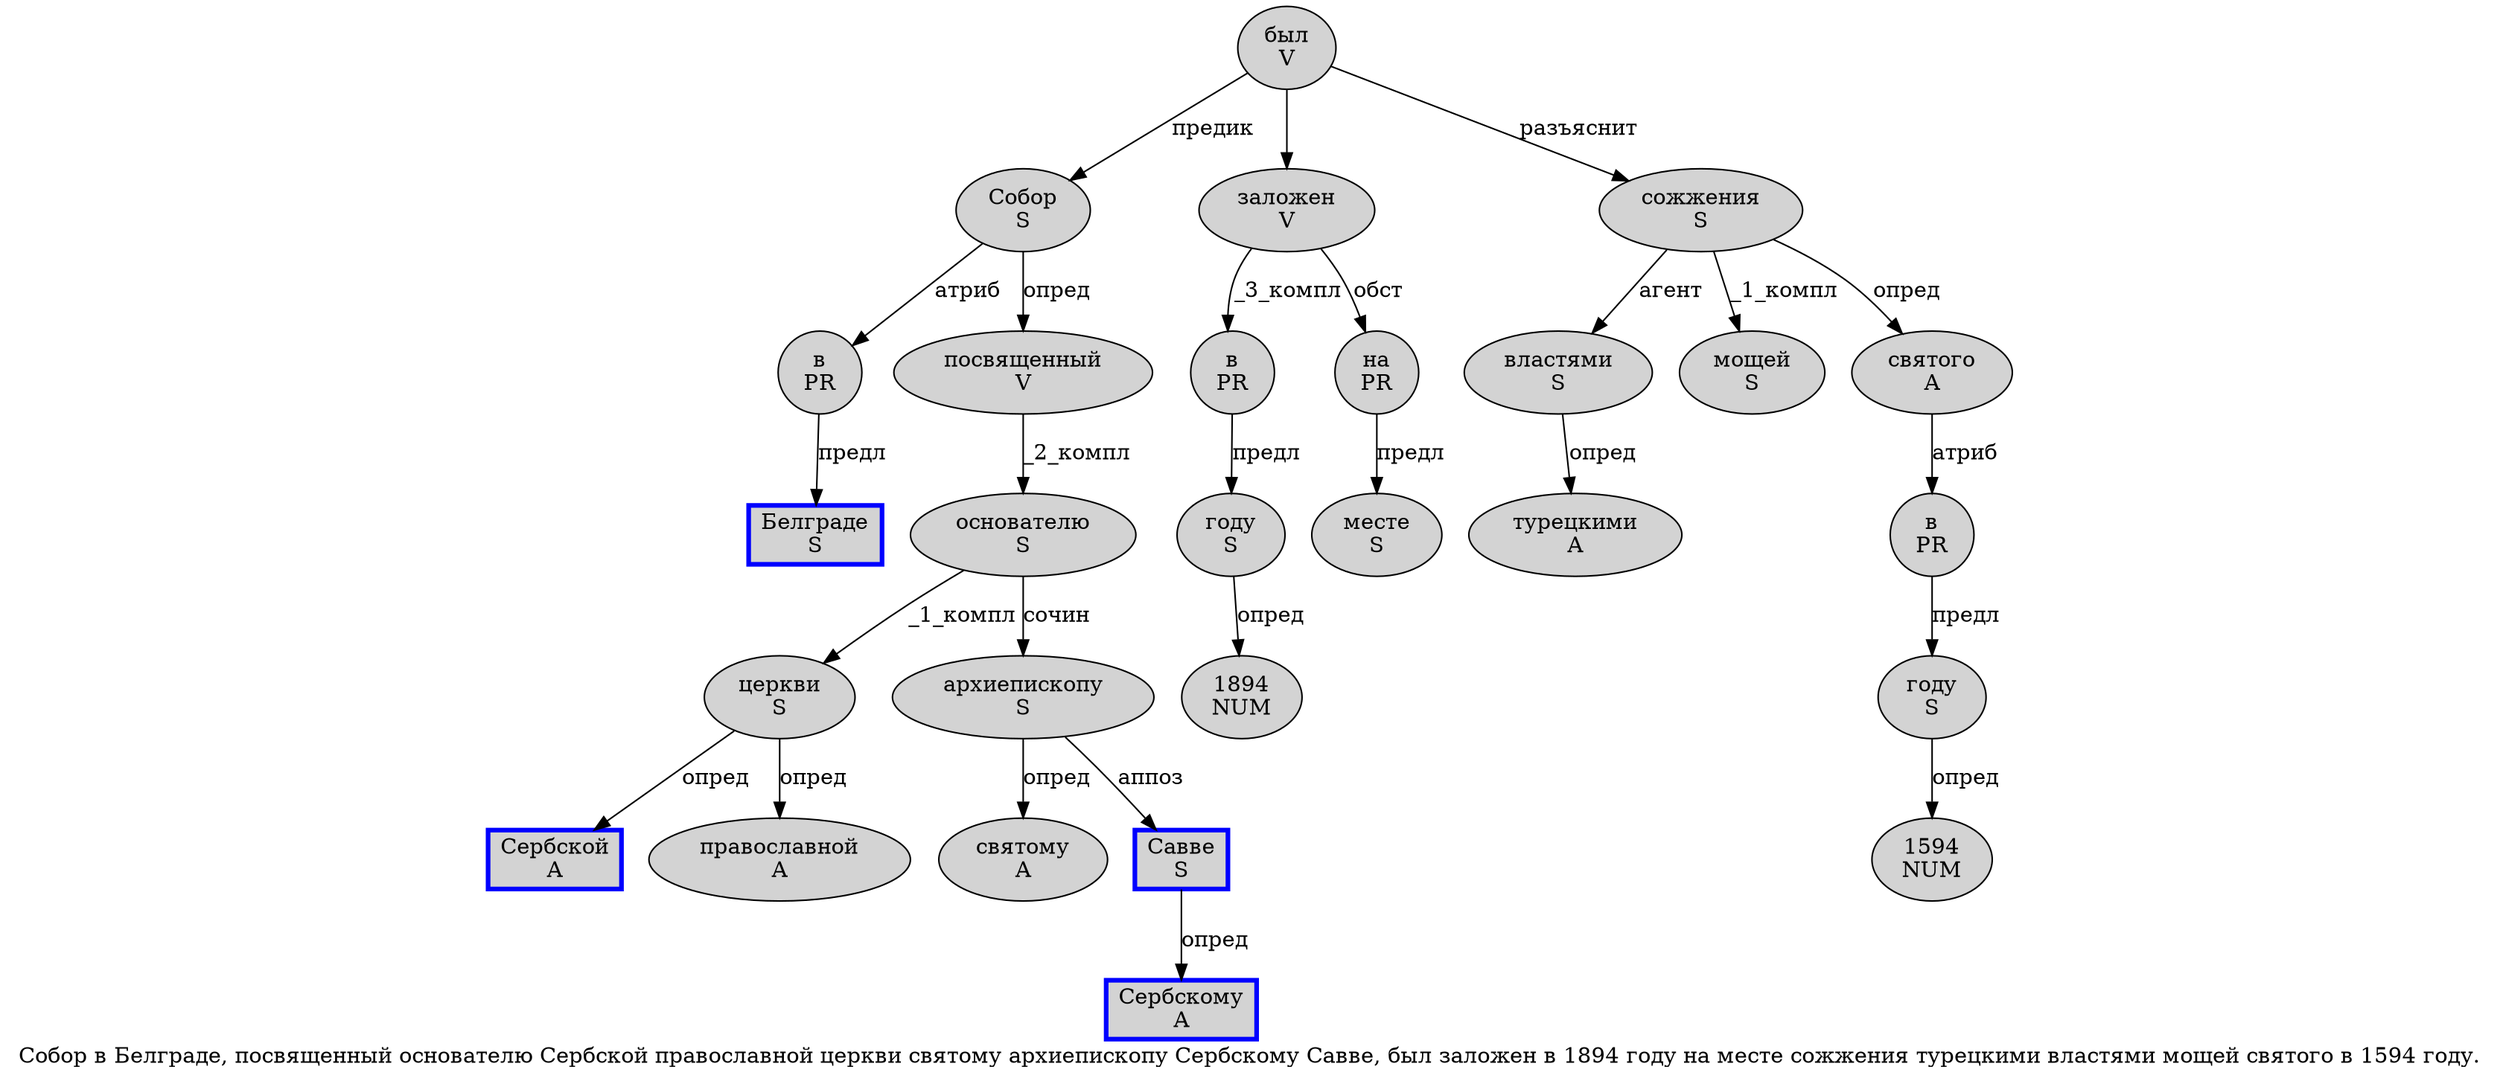 digraph SENTENCE_759 {
	graph [label="Собор в Белграде, посвященный основателю Сербской православной церкви святому архиепископу Сербскому Савве, был заложен в 1894 году на месте сожжения турецкими властями мощей святого в 1594 году."]
	node [style=filled]
		0 [label="Собор
S" color="" fillcolor=lightgray penwidth=1 shape=ellipse]
		1 [label="в
PR" color="" fillcolor=lightgray penwidth=1 shape=ellipse]
		2 [label="Белграде
S" color=blue fillcolor=lightgray penwidth=3 shape=box]
		4 [label="посвященный
V" color="" fillcolor=lightgray penwidth=1 shape=ellipse]
		5 [label="основателю
S" color="" fillcolor=lightgray penwidth=1 shape=ellipse]
		6 [label="Сербской
A" color=blue fillcolor=lightgray penwidth=3 shape=box]
		7 [label="православной
A" color="" fillcolor=lightgray penwidth=1 shape=ellipse]
		8 [label="церкви
S" color="" fillcolor=lightgray penwidth=1 shape=ellipse]
		9 [label="святому
A" color="" fillcolor=lightgray penwidth=1 shape=ellipse]
		10 [label="архиепископу
S" color="" fillcolor=lightgray penwidth=1 shape=ellipse]
		11 [label="Сербскому
A" color=blue fillcolor=lightgray penwidth=3 shape=box]
		12 [label="Савве
S" color=blue fillcolor=lightgray penwidth=3 shape=box]
		14 [label="был
V" color="" fillcolor=lightgray penwidth=1 shape=ellipse]
		15 [label="заложен
V" color="" fillcolor=lightgray penwidth=1 shape=ellipse]
		16 [label="в
PR" color="" fillcolor=lightgray penwidth=1 shape=ellipse]
		17 [label="1894
NUM" color="" fillcolor=lightgray penwidth=1 shape=ellipse]
		18 [label="году
S" color="" fillcolor=lightgray penwidth=1 shape=ellipse]
		19 [label="на
PR" color="" fillcolor=lightgray penwidth=1 shape=ellipse]
		20 [label="месте
S" color="" fillcolor=lightgray penwidth=1 shape=ellipse]
		21 [label="сожжения
S" color="" fillcolor=lightgray penwidth=1 shape=ellipse]
		22 [label="турецкими
A" color="" fillcolor=lightgray penwidth=1 shape=ellipse]
		23 [label="властями
S" color="" fillcolor=lightgray penwidth=1 shape=ellipse]
		24 [label="мощей
S" color="" fillcolor=lightgray penwidth=1 shape=ellipse]
		25 [label="святого
A" color="" fillcolor=lightgray penwidth=1 shape=ellipse]
		26 [label="в
PR" color="" fillcolor=lightgray penwidth=1 shape=ellipse]
		27 [label="1594
NUM" color="" fillcolor=lightgray penwidth=1 shape=ellipse]
		28 [label="году
S" color="" fillcolor=lightgray penwidth=1 shape=ellipse]
			25 -> 26 [label="атриб"]
			28 -> 27 [label="опред"]
			15 -> 16 [label="_3_компл"]
			15 -> 19 [label="обст"]
			12 -> 11 [label="опред"]
			5 -> 8 [label="_1_компл"]
			5 -> 10 [label="сочин"]
			26 -> 28 [label="предл"]
			14 -> 0 [label="предик"]
			14 -> 15
			14 -> 21 [label="разъяснит"]
			1 -> 2 [label="предл"]
			8 -> 6 [label="опред"]
			8 -> 7 [label="опред"]
			16 -> 18 [label="предл"]
			0 -> 1 [label="атриб"]
			0 -> 4 [label="опред"]
			4 -> 5 [label="_2_компл"]
			23 -> 22 [label="опред"]
			19 -> 20 [label="предл"]
			21 -> 23 [label="агент"]
			21 -> 24 [label="_1_компл"]
			21 -> 25 [label="опред"]
			18 -> 17 [label="опред"]
			10 -> 9 [label="опред"]
			10 -> 12 [label="аппоз"]
}
